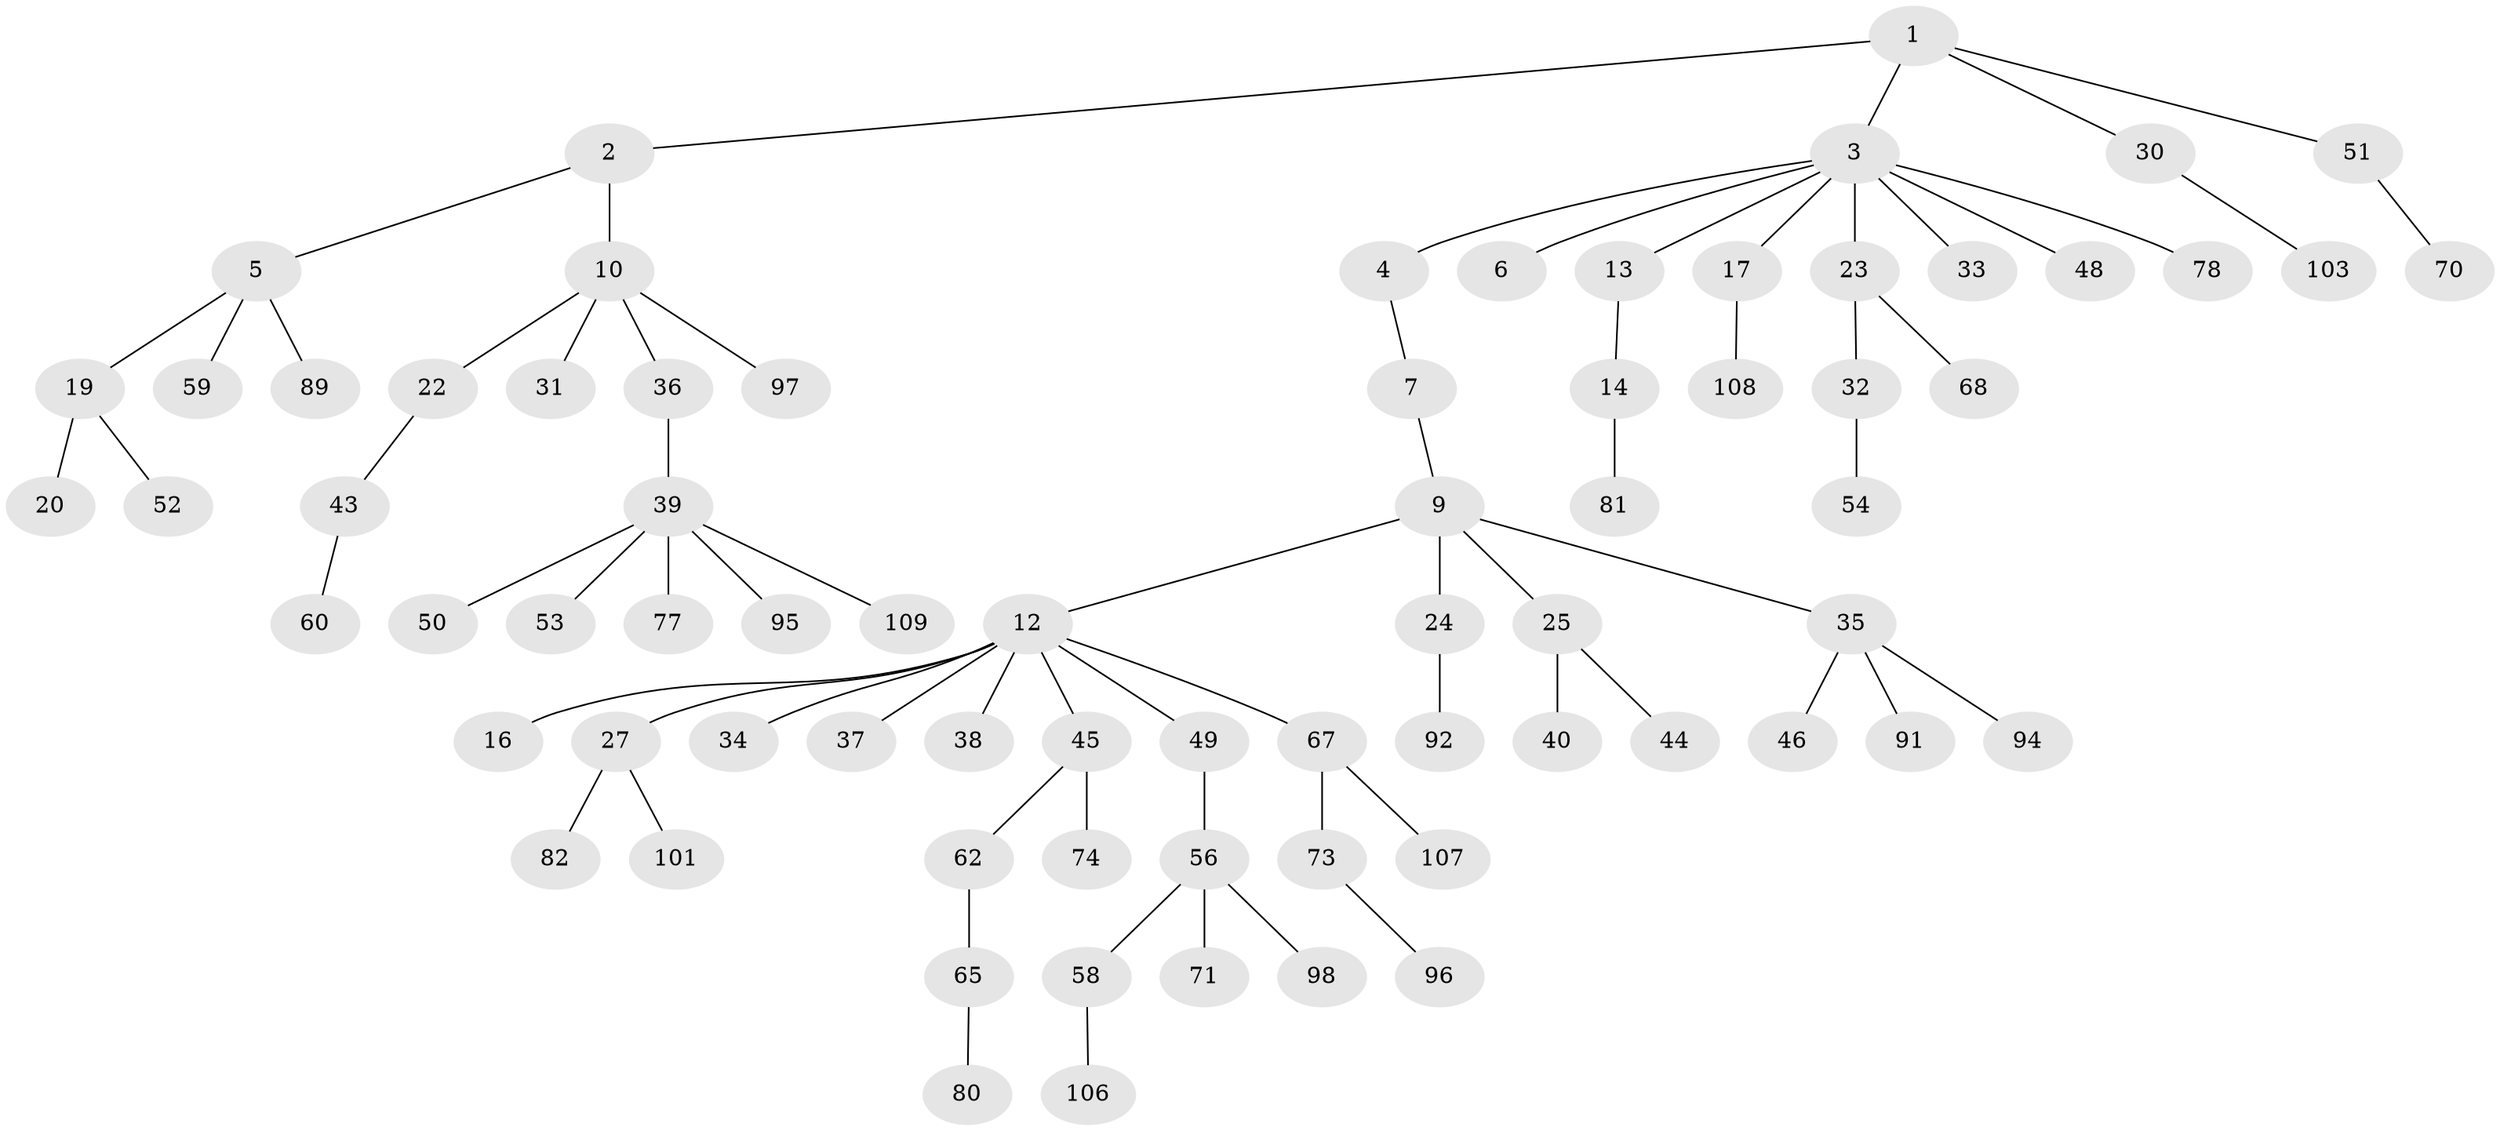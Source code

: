 // Generated by graph-tools (version 1.1) at 2025/24/03/03/25 07:24:05]
// undirected, 74 vertices, 73 edges
graph export_dot {
graph [start="1"]
  node [color=gray90,style=filled];
  1 [super="+42"];
  2 [super="+76"];
  3 [super="+8"];
  4 [super="+66"];
  5 [super="+11"];
  6;
  7 [super="+105"];
  9 [super="+15"];
  10 [super="+18"];
  12 [super="+21"];
  13;
  14 [super="+104"];
  16;
  17 [super="+41"];
  19 [super="+29"];
  20 [super="+26"];
  22;
  23 [super="+57"];
  24 [super="+63"];
  25 [super="+28"];
  27 [super="+88"];
  30 [super="+90"];
  31 [super="+84"];
  32 [super="+55"];
  33 [super="+64"];
  34;
  35 [super="+69"];
  36 [super="+85"];
  37;
  38;
  39 [super="+47"];
  40;
  43 [super="+79"];
  44 [super="+83"];
  45;
  46;
  48;
  49;
  50;
  51 [super="+61"];
  52;
  53 [super="+72"];
  54;
  56;
  58 [super="+93"];
  59 [super="+102"];
  60;
  62;
  65;
  67 [super="+100"];
  68;
  70;
  71 [super="+75"];
  73;
  74;
  77;
  78;
  80 [super="+87"];
  81 [super="+86"];
  82;
  89;
  91;
  92;
  94;
  95;
  96;
  97 [super="+99"];
  98;
  101;
  103;
  106;
  107;
  108;
  109;
  1 -- 2;
  1 -- 3;
  1 -- 30;
  1 -- 51;
  2 -- 5;
  2 -- 10;
  3 -- 4;
  3 -- 6;
  3 -- 13;
  3 -- 48;
  3 -- 78;
  3 -- 17;
  3 -- 23;
  3 -- 33;
  4 -- 7;
  5 -- 19;
  5 -- 89;
  5 -- 59;
  7 -- 9;
  9 -- 12;
  9 -- 24;
  9 -- 35;
  9 -- 25;
  10 -- 22;
  10 -- 36;
  10 -- 97;
  10 -- 31;
  12 -- 16;
  12 -- 27;
  12 -- 38;
  12 -- 45;
  12 -- 49;
  12 -- 67;
  12 -- 34;
  12 -- 37;
  13 -- 14;
  14 -- 81;
  17 -- 108;
  19 -- 20;
  19 -- 52;
  22 -- 43;
  23 -- 32;
  23 -- 68;
  24 -- 92;
  25 -- 40;
  25 -- 44;
  27 -- 82;
  27 -- 101;
  30 -- 103;
  32 -- 54;
  35 -- 46;
  35 -- 91;
  35 -- 94;
  36 -- 39;
  39 -- 50;
  39 -- 77;
  39 -- 53;
  39 -- 109;
  39 -- 95;
  43 -- 60;
  45 -- 62;
  45 -- 74;
  49 -- 56;
  51 -- 70;
  56 -- 58;
  56 -- 71;
  56 -- 98;
  58 -- 106;
  62 -- 65;
  65 -- 80;
  67 -- 73;
  67 -- 107;
  73 -- 96;
}
